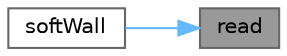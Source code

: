 digraph "read"
{
 // LATEX_PDF_SIZE
  bgcolor="transparent";
  edge [fontname=Helvetica,fontsize=10,labelfontname=Helvetica,labelfontsize=10];
  node [fontname=Helvetica,fontsize=10,shape=box,height=0.2,width=0.4];
  rankdir="RL";
  Node1 [id="Node000001",label="read",height=0.2,width=0.4,color="gray40", fillcolor="grey60", style="filled", fontcolor="black",tooltip=" "];
  Node1 -> Node2 [id="edge1_Node000001_Node000002",dir="back",color="steelblue1",style="solid",tooltip=" "];
  Node2 [id="Node000002",label="softWall",height=0.2,width=0.4,color="grey40", fillcolor="white", style="filled",URL="$classFoam_1_1sixDoFRigidBodyMotionRestraints_1_1softWall.html#a938ab595fd11595343136e6fe7a6ab75",tooltip=" "];
}
